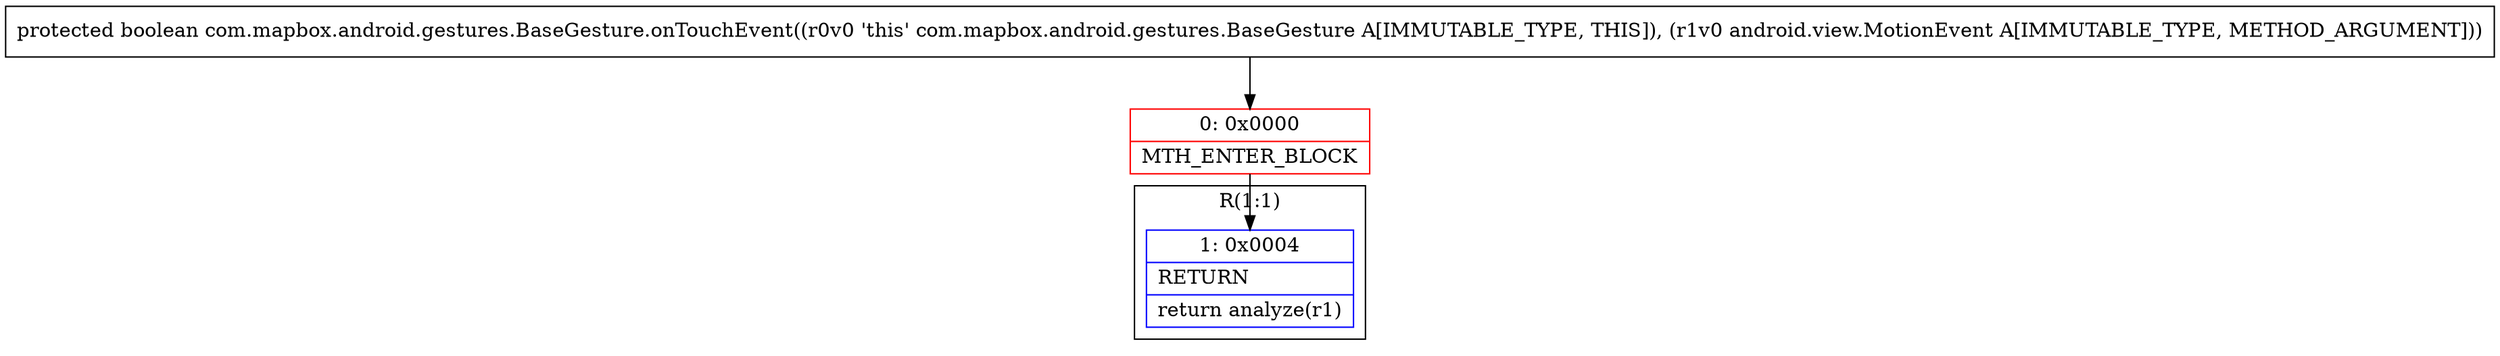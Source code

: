 digraph "CFG forcom.mapbox.android.gestures.BaseGesture.onTouchEvent(Landroid\/view\/MotionEvent;)Z" {
subgraph cluster_Region_1420300482 {
label = "R(1:1)";
node [shape=record,color=blue];
Node_1 [shape=record,label="{1\:\ 0x0004|RETURN\l|return analyze(r1)\l}"];
}
Node_0 [shape=record,color=red,label="{0\:\ 0x0000|MTH_ENTER_BLOCK\l}"];
MethodNode[shape=record,label="{protected boolean com.mapbox.android.gestures.BaseGesture.onTouchEvent((r0v0 'this' com.mapbox.android.gestures.BaseGesture A[IMMUTABLE_TYPE, THIS]), (r1v0 android.view.MotionEvent A[IMMUTABLE_TYPE, METHOD_ARGUMENT])) }"];
MethodNode -> Node_0;
Node_0 -> Node_1;
}

